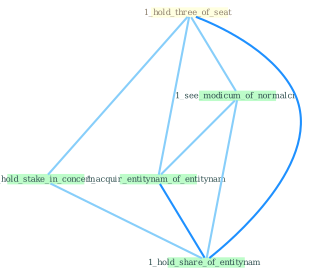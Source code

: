 Graph G{ 
    node
    [shape=polygon,style=filled,width=.5,height=.06,color="#BDFCC9",fixedsize=true,fontsize=4,
    fontcolor="#2f4f4f"];
    {node
    [color="#ffffe0", fontcolor="#8b7d6b"] "1_hold_three_of_seat "}
{node [color="#fff0f5", fontcolor="#b22222"]}
edge [color="#B0E2FF"];

	"1_hold_three_of_seat " -- "1_hold_stake_in_concern " [w="1", color="#87cefa" ];
	"1_hold_three_of_seat " -- "1_see_modicum_of_normalci " [w="1", color="#87cefa" ];
	"1_hold_three_of_seat " -- "1_acquir_entitynam_of_entitynam " [w="1", color="#87cefa" ];
	"1_hold_three_of_seat " -- "1_hold_share_of_entitynam " [w="2", color="#1e90ff" , len=0.8];
	"1_hold_stake_in_concern " -- "1_hold_share_of_entitynam " [w="1", color="#87cefa" ];
	"1_see_modicum_of_normalci " -- "1_acquir_entitynam_of_entitynam " [w="1", color="#87cefa" ];
	"1_see_modicum_of_normalci " -- "1_hold_share_of_entitynam " [w="1", color="#87cefa" ];
	"1_acquir_entitynam_of_entitynam " -- "1_hold_share_of_entitynam " [w="2", color="#1e90ff" , len=0.8];
}